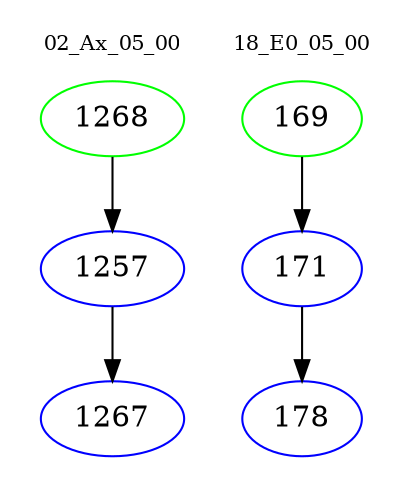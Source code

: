digraph{
subgraph cluster_0 {
color = white
label = "02_Ax_05_00";
fontsize=10;
T0_1268 [label="1268", color="green"]
T0_1268 -> T0_1257 [color="black"]
T0_1257 [label="1257", color="blue"]
T0_1257 -> T0_1267 [color="black"]
T0_1267 [label="1267", color="blue"]
}
subgraph cluster_1 {
color = white
label = "18_E0_05_00";
fontsize=10;
T1_169 [label="169", color="green"]
T1_169 -> T1_171 [color="black"]
T1_171 [label="171", color="blue"]
T1_171 -> T1_178 [color="black"]
T1_178 [label="178", color="blue"]
}
}
